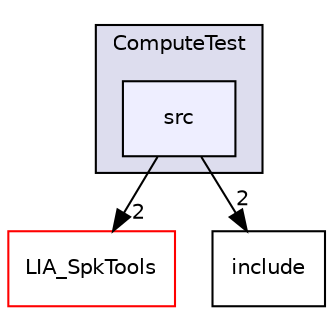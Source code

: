 digraph "LIA_SpkDet/ComputeTest/src" {
  compound=true
  node [ fontsize="10", fontname="Helvetica"];
  edge [ labelfontsize="10", labelfontname="Helvetica"];
  subgraph clusterdir_fa4ab632be1b7ce56c4c666a4c483008 {
    graph [ bgcolor="#ddddee", pencolor="black", label="ComputeTest" fontname="Helvetica", fontsize="10", URL="dir_fa4ab632be1b7ce56c4c666a4c483008.html"]
  dir_538b246d6fd4e607205c98b8b7a84ac1 [shape=box, label="src", style="filled", fillcolor="#eeeeff", pencolor="black", URL="dir_538b246d6fd4e607205c98b8b7a84ac1.html"];
  }
  dir_7b9f40c7474acebf25e66f966c5b9c6a [shape=box label="LIA_SpkTools" fillcolor="white" style="filled" color="red" URL="dir_7b9f40c7474acebf25e66f966c5b9c6a.html"];
  dir_7162067e462e76436ab7340551f043a3 [shape=box label="include" URL="dir_7162067e462e76436ab7340551f043a3.html"];
  dir_538b246d6fd4e607205c98b8b7a84ac1->dir_7b9f40c7474acebf25e66f966c5b9c6a [headlabel="2", labeldistance=1.5 headhref="dir_000046_000110.html"];
  dir_538b246d6fd4e607205c98b8b7a84ac1->dir_7162067e462e76436ab7340551f043a3 [headlabel="2", labeldistance=1.5 headhref="dir_000046_000045.html"];
}
